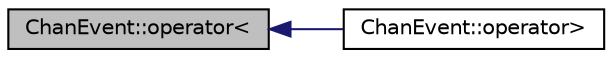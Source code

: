 digraph "ChanEvent::operator&lt;"
{
  edge [fontname="Helvetica",fontsize="10",labelfontname="Helvetica",labelfontsize="10"];
  node [fontname="Helvetica",fontsize="10",shape=record];
  rankdir="LR";
  Node1 [label="ChanEvent::operator\<",height=0.2,width=0.4,color="black", fillcolor="grey75", style="filled", fontcolor="black"];
  Node1 -> Node2 [dir="back",color="midnightblue",fontsize="10",style="solid",fontname="Helvetica"];
  Node2 [label="ChanEvent::operator\>",height=0.2,width=0.4,color="black", fillcolor="white", style="filled",URL="$d5/d91/class_chan_event.html#a5d76bd9900fa5717664ed92992f5a898"];
}

